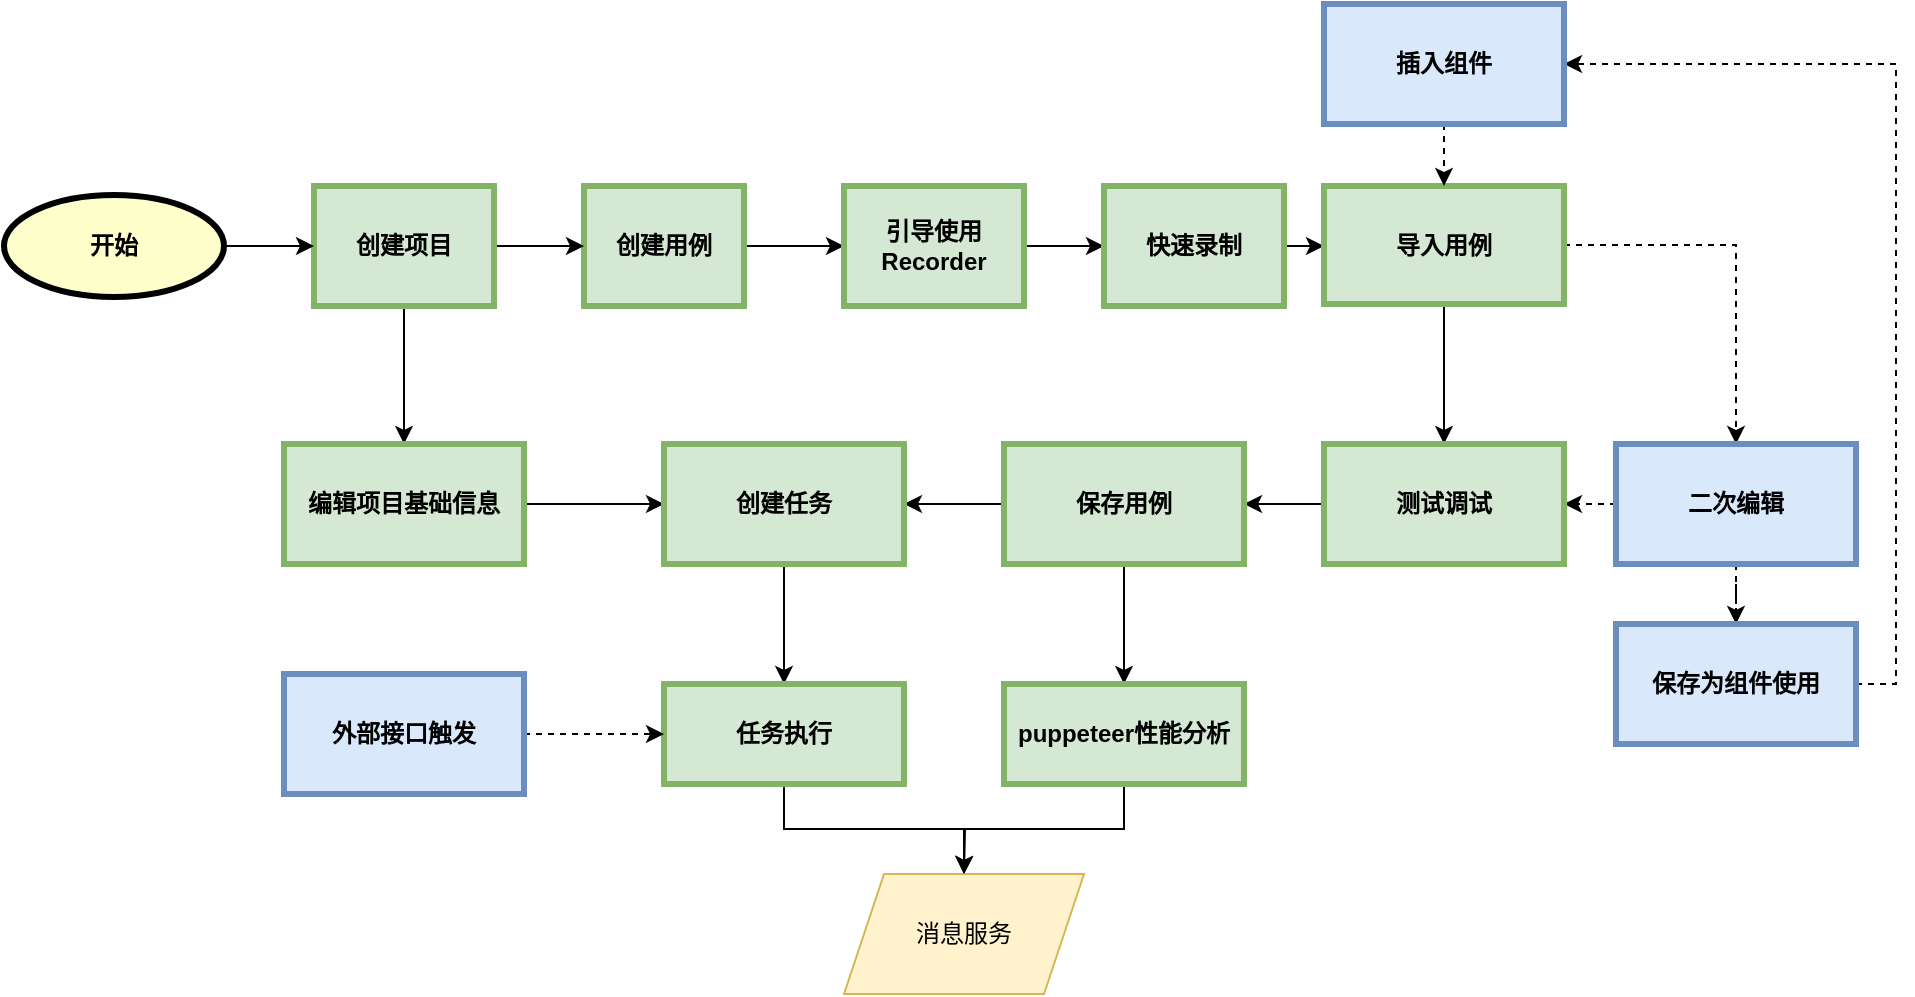 <mxfile version="17.1.3" type="github">
  <diagram name="Page-1" id="c7558073-3199-34d8-9f00-42111426c3f3">
    <mxGraphModel dx="1067" dy="738" grid="1" gridSize="10" guides="1" tooltips="1" connect="1" arrows="1" fold="1" page="1" pageScale="1" pageWidth="826" pageHeight="1169" background="none" math="0" shadow="0">
      <root>
        <mxCell id="0" />
        <mxCell id="1" parent="0" />
        <mxCell id="sp5sqpoZtfZ0vOv9G8rc-117" value="" style="edgeStyle=orthogonalEdgeStyle;rounded=0;orthogonalLoop=1;jettySize=auto;html=1;" parent="1" source="14" target="sp5sqpoZtfZ0vOv9G8rc-99" edge="1">
          <mxGeometry relative="1" as="geometry" />
        </mxCell>
        <mxCell id="14" value="创建用例" style="whiteSpace=wrap;align=center;verticalAlign=middle;fontStyle=1;strokeWidth=3;fillColor=#d5e8d4;strokeColor=#82b366;" parent="1" vertex="1">
          <mxGeometry x="310" y="251" width="80" height="60" as="geometry" />
        </mxCell>
        <mxCell id="sp5sqpoZtfZ0vOv9G8rc-115" style="edgeStyle=orthogonalEdgeStyle;rounded=0;orthogonalLoop=1;jettySize=auto;html=1;exitX=1;exitY=0.5;exitDx=0;exitDy=0;entryX=0;entryY=0.5;entryDx=0;entryDy=0;" parent="1" source="sp5sqpoZtfZ0vOv9G8rc-97" target="14" edge="1">
          <mxGeometry relative="1" as="geometry" />
        </mxCell>
        <mxCell id="sp5sqpoZtfZ0vOv9G8rc-118" style="edgeStyle=orthogonalEdgeStyle;rounded=0;orthogonalLoop=1;jettySize=auto;html=1;exitX=0.5;exitY=1;exitDx=0;exitDy=0;entryX=0.5;entryY=0;entryDx=0;entryDy=0;" parent="1" source="sp5sqpoZtfZ0vOv9G8rc-97" target="sp5sqpoZtfZ0vOv9G8rc-112" edge="1">
          <mxGeometry relative="1" as="geometry" />
        </mxCell>
        <mxCell id="sp5sqpoZtfZ0vOv9G8rc-97" value="创建项目" style="whiteSpace=wrap;align=center;verticalAlign=middle;fontStyle=1;strokeWidth=3;fillColor=#d5e8d4;strokeColor=#82b366;" parent="1" vertex="1">
          <mxGeometry x="175.0" y="251" width="90" height="60" as="geometry" />
        </mxCell>
        <mxCell id="sp5sqpoZtfZ0vOv9G8rc-104" style="edgeStyle=orthogonalEdgeStyle;rounded=0;orthogonalLoop=1;jettySize=auto;html=1;exitX=1;exitY=0.5;exitDx=0;exitDy=0;entryX=0;entryY=0.5;entryDx=0;entryDy=0;" parent="1" source="sp5sqpoZtfZ0vOv9G8rc-99" target="sp5sqpoZtfZ0vOv9G8rc-101" edge="1">
          <mxGeometry relative="1" as="geometry" />
        </mxCell>
        <mxCell id="sp5sqpoZtfZ0vOv9G8rc-99" value="引导使用Recorder" style="whiteSpace=wrap;align=center;verticalAlign=middle;fontStyle=1;strokeWidth=3;fillColor=#d5e8d4;strokeColor=#82b366;" parent="1" vertex="1">
          <mxGeometry x="440.0" y="251" width="90" height="60" as="geometry" />
        </mxCell>
        <mxCell id="sp5sqpoZtfZ0vOv9G8rc-106" value="" style="edgeStyle=orthogonalEdgeStyle;rounded=0;orthogonalLoop=1;jettySize=auto;html=1;" parent="1" source="sp5sqpoZtfZ0vOv9G8rc-101" target="sp5sqpoZtfZ0vOv9G8rc-105" edge="1">
          <mxGeometry relative="1" as="geometry" />
        </mxCell>
        <mxCell id="sp5sqpoZtfZ0vOv9G8rc-101" value="快速录制" style="whiteSpace=wrap;align=center;verticalAlign=middle;fontStyle=1;strokeWidth=3;fillColor=#d5e8d4;strokeColor=#82b366;" parent="1" vertex="1">
          <mxGeometry x="570" y="251" width="90" height="60" as="geometry" />
        </mxCell>
        <mxCell id="sp5sqpoZtfZ0vOv9G8rc-108" value="" style="edgeStyle=orthogonalEdgeStyle;rounded=0;orthogonalLoop=1;jettySize=auto;html=1;dashed=1;exitX=1;exitY=0.5;exitDx=0;exitDy=0;" parent="1" source="sp5sqpoZtfZ0vOv9G8rc-105" target="sp5sqpoZtfZ0vOv9G8rc-107" edge="1">
          <mxGeometry relative="1" as="geometry" />
        </mxCell>
        <mxCell id="sp5sqpoZtfZ0vOv9G8rc-123" value="" style="edgeStyle=orthogonalEdgeStyle;rounded=0;orthogonalLoop=1;jettySize=auto;html=1;" parent="1" source="sp5sqpoZtfZ0vOv9G8rc-105" target="sp5sqpoZtfZ0vOv9G8rc-122" edge="1">
          <mxGeometry relative="1" as="geometry" />
        </mxCell>
        <mxCell id="sp5sqpoZtfZ0vOv9G8rc-105" value="导入用例" style="whiteSpace=wrap;html=1;fillColor=#d5e8d4;fontStyle=1;strokeWidth=3;strokeColor=#82b366;" parent="1" vertex="1">
          <mxGeometry x="680" y="251" width="120" height="59" as="geometry" />
        </mxCell>
        <mxCell id="sp5sqpoZtfZ0vOv9G8rc-120" value="" style="edgeStyle=orthogonalEdgeStyle;rounded=0;orthogonalLoop=1;jettySize=auto;html=1;dashed=1;" parent="1" source="sp5sqpoZtfZ0vOv9G8rc-107" target="sp5sqpoZtfZ0vOv9G8rc-119" edge="1">
          <mxGeometry relative="1" as="geometry" />
        </mxCell>
        <mxCell id="sp5sqpoZtfZ0vOv9G8rc-126" style="edgeStyle=orthogonalEdgeStyle;rounded=0;orthogonalLoop=1;jettySize=auto;html=1;exitX=0;exitY=0.5;exitDx=0;exitDy=0;entryX=1;entryY=0.5;entryDx=0;entryDy=0;dashed=1;" parent="1" source="sp5sqpoZtfZ0vOv9G8rc-107" target="sp5sqpoZtfZ0vOv9G8rc-122" edge="1">
          <mxGeometry relative="1" as="geometry" />
        </mxCell>
        <mxCell id="sp5sqpoZtfZ0vOv9G8rc-107" value="二次编辑" style="whiteSpace=wrap;html=1;fillColor=#dae8fc;fontStyle=1;strokeWidth=3;strokeColor=#6c8ebf;" parent="1" vertex="1">
          <mxGeometry x="826" y="380" width="120" height="60" as="geometry" />
        </mxCell>
        <mxCell id="sp5sqpoZtfZ0vOv9G8rc-114" style="edgeStyle=orthogonalEdgeStyle;rounded=0;orthogonalLoop=1;jettySize=auto;html=1;exitX=1;exitY=0.5;exitDx=0;exitDy=0;entryX=0;entryY=0.5;entryDx=0;entryDy=0;" parent="1" source="sp5sqpoZtfZ0vOv9G8rc-109" target="sp5sqpoZtfZ0vOv9G8rc-97" edge="1">
          <mxGeometry relative="1" as="geometry" />
        </mxCell>
        <mxCell id="sp5sqpoZtfZ0vOv9G8rc-109" value="开始" style="ellipse;whiteSpace=wrap;html=1;fillColor=#FFFFCC;fontStyle=1;strokeWidth=3;" parent="1" vertex="1">
          <mxGeometry x="20" y="255.5" width="110" height="51" as="geometry" />
        </mxCell>
        <mxCell id="sp5sqpoZtfZ0vOv9G8rc-135" style="edgeStyle=orthogonalEdgeStyle;rounded=0;orthogonalLoop=1;jettySize=auto;html=1;exitX=1;exitY=0.5;exitDx=0;exitDy=0;entryX=0;entryY=0.5;entryDx=0;entryDy=0;" parent="1" source="sp5sqpoZtfZ0vOv9G8rc-112" target="sp5sqpoZtfZ0vOv9G8rc-133" edge="1">
          <mxGeometry relative="1" as="geometry" />
        </mxCell>
        <mxCell id="sp5sqpoZtfZ0vOv9G8rc-112" value="编辑项目基础信息" style="whiteSpace=wrap;html=1;fillColor=#d5e8d4;strokeColor=#82b366;fontStyle=1;strokeWidth=3;" parent="1" vertex="1">
          <mxGeometry x="160.0" y="380" width="120" height="60" as="geometry" />
        </mxCell>
        <mxCell id="sp5sqpoZtfZ0vOv9G8rc-130" style="edgeStyle=orthogonalEdgeStyle;rounded=0;orthogonalLoop=1;jettySize=auto;html=1;exitX=1;exitY=0.5;exitDx=0;exitDy=0;entryX=1;entryY=0.5;entryDx=0;entryDy=0;dashed=1;" parent="1" source="sp5sqpoZtfZ0vOv9G8rc-119" target="sp5sqpoZtfZ0vOv9G8rc-127" edge="1">
          <mxGeometry relative="1" as="geometry" />
        </mxCell>
        <mxCell id="sp5sqpoZtfZ0vOv9G8rc-119" value="保存为组件使用" style="whiteSpace=wrap;html=1;fillColor=#dae8fc;strokeColor=#6c8ebf;fontStyle=1;strokeWidth=3;" parent="1" vertex="1">
          <mxGeometry x="826" y="470" width="120" height="60" as="geometry" />
        </mxCell>
        <mxCell id="sp5sqpoZtfZ0vOv9G8rc-132" value="" style="edgeStyle=orthogonalEdgeStyle;rounded=0;orthogonalLoop=1;jettySize=auto;html=1;" parent="1" source="sp5sqpoZtfZ0vOv9G8rc-122" target="sp5sqpoZtfZ0vOv9G8rc-131" edge="1">
          <mxGeometry relative="1" as="geometry" />
        </mxCell>
        <mxCell id="sp5sqpoZtfZ0vOv9G8rc-122" value="测试调试" style="whiteSpace=wrap;html=1;fillColor=#d5e8d4;strokeColor=#82b366;fontStyle=1;strokeWidth=3;" parent="1" vertex="1">
          <mxGeometry x="680" y="380" width="120" height="60" as="geometry" />
        </mxCell>
        <mxCell id="sp5sqpoZtfZ0vOv9G8rc-129" style="edgeStyle=orthogonalEdgeStyle;rounded=0;orthogonalLoop=1;jettySize=auto;html=1;exitX=0.5;exitY=1;exitDx=0;exitDy=0;entryX=0.5;entryY=0;entryDx=0;entryDy=0;dashed=1;" parent="1" source="sp5sqpoZtfZ0vOv9G8rc-127" target="sp5sqpoZtfZ0vOv9G8rc-105" edge="1">
          <mxGeometry relative="1" as="geometry" />
        </mxCell>
        <mxCell id="sp5sqpoZtfZ0vOv9G8rc-127" value="插入组件" style="whiteSpace=wrap;html=1;fillColor=#dae8fc;strokeColor=#6c8ebf;fontStyle=1;strokeWidth=3;" parent="1" vertex="1">
          <mxGeometry x="680" y="160" width="120" height="60" as="geometry" />
        </mxCell>
        <mxCell id="sp5sqpoZtfZ0vOv9G8rc-134" value="" style="edgeStyle=orthogonalEdgeStyle;rounded=0;orthogonalLoop=1;jettySize=auto;html=1;" parent="1" source="sp5sqpoZtfZ0vOv9G8rc-131" target="sp5sqpoZtfZ0vOv9G8rc-133" edge="1">
          <mxGeometry relative="1" as="geometry" />
        </mxCell>
        <mxCell id="XQwzCvLhgWM-_I92AzHI-14" style="edgeStyle=orthogonalEdgeStyle;rounded=0;orthogonalLoop=1;jettySize=auto;html=1;exitX=0.5;exitY=1;exitDx=0;exitDy=0;entryX=0.5;entryY=0;entryDx=0;entryDy=0;" edge="1" parent="1" source="sp5sqpoZtfZ0vOv9G8rc-131" target="XQwzCvLhgWM-_I92AzHI-15">
          <mxGeometry relative="1" as="geometry">
            <mxPoint x="580" y="470" as="targetPoint" />
          </mxGeometry>
        </mxCell>
        <mxCell id="sp5sqpoZtfZ0vOv9G8rc-131" value="保存用例" style="whiteSpace=wrap;html=1;fillColor=#d5e8d4;strokeColor=#82b366;fontStyle=1;strokeWidth=3;" parent="1" vertex="1">
          <mxGeometry x="520" y="380" width="120" height="60" as="geometry" />
        </mxCell>
        <mxCell id="sp5sqpoZtfZ0vOv9G8rc-137" value="" style="edgeStyle=orthogonalEdgeStyle;rounded=0;orthogonalLoop=1;jettySize=auto;html=1;" parent="1" source="sp5sqpoZtfZ0vOv9G8rc-133" target="sp5sqpoZtfZ0vOv9G8rc-136" edge="1">
          <mxGeometry relative="1" as="geometry" />
        </mxCell>
        <mxCell id="sp5sqpoZtfZ0vOv9G8rc-133" value="创建任务" style="whiteSpace=wrap;html=1;fillColor=#d5e8d4;strokeColor=#82b366;fontStyle=1;strokeWidth=3;" parent="1" vertex="1">
          <mxGeometry x="350" y="380" width="120" height="60" as="geometry" />
        </mxCell>
        <mxCell id="XQwzCvLhgWM-_I92AzHI-20" style="edgeStyle=orthogonalEdgeStyle;rounded=0;orthogonalLoop=1;jettySize=auto;html=1;exitX=0.5;exitY=1;exitDx=0;exitDy=0;" edge="1" parent="1" source="sp5sqpoZtfZ0vOv9G8rc-136">
          <mxGeometry relative="1" as="geometry">
            <mxPoint x="500" y="595" as="targetPoint" />
          </mxGeometry>
        </mxCell>
        <mxCell id="sp5sqpoZtfZ0vOv9G8rc-136" value="任务执行" style="whiteSpace=wrap;html=1;fillColor=#d5e8d4;strokeColor=#82b366;fontStyle=1;strokeWidth=3;" parent="1" vertex="1">
          <mxGeometry x="350" y="500" width="120" height="50" as="geometry" />
        </mxCell>
        <mxCell id="sp5sqpoZtfZ0vOv9G8rc-140" value="消息服务" style="shape=parallelogram;perimeter=parallelogramPerimeter;whiteSpace=wrap;html=1;fixedSize=1;fillColor=#fff2cc;strokeColor=#d6b656;" parent="1" vertex="1">
          <mxGeometry x="440" y="595" width="120" height="60" as="geometry" />
        </mxCell>
        <mxCell id="XQwzCvLhgWM-_I92AzHI-18" style="edgeStyle=orthogonalEdgeStyle;rounded=0;orthogonalLoop=1;jettySize=auto;html=1;exitX=0.5;exitY=1;exitDx=0;exitDy=0;" edge="1" parent="1" source="XQwzCvLhgWM-_I92AzHI-15" target="sp5sqpoZtfZ0vOv9G8rc-140">
          <mxGeometry relative="1" as="geometry" />
        </mxCell>
        <mxCell id="XQwzCvLhgWM-_I92AzHI-15" value="puppeteer性能分析" style="whiteSpace=wrap;html=1;fillColor=#d5e8d4;strokeColor=#82b366;fontStyle=1;strokeWidth=3;" vertex="1" parent="1">
          <mxGeometry x="520" y="500" width="120" height="50" as="geometry" />
        </mxCell>
        <mxCell id="XQwzCvLhgWM-_I92AzHI-22" style="edgeStyle=orthogonalEdgeStyle;rounded=0;orthogonalLoop=1;jettySize=auto;html=1;exitX=1;exitY=0.5;exitDx=0;exitDy=0;entryX=0;entryY=0.5;entryDx=0;entryDy=0;dashed=1;" edge="1" parent="1" source="XQwzCvLhgWM-_I92AzHI-21" target="sp5sqpoZtfZ0vOv9G8rc-136">
          <mxGeometry relative="1" as="geometry" />
        </mxCell>
        <mxCell id="XQwzCvLhgWM-_I92AzHI-21" value="外部接口触发" style="whiteSpace=wrap;html=1;fillColor=#dae8fc;strokeColor=#6c8ebf;fontStyle=1;strokeWidth=3;" vertex="1" parent="1">
          <mxGeometry x="160" y="495" width="120" height="60" as="geometry" />
        </mxCell>
      </root>
    </mxGraphModel>
  </diagram>
</mxfile>
